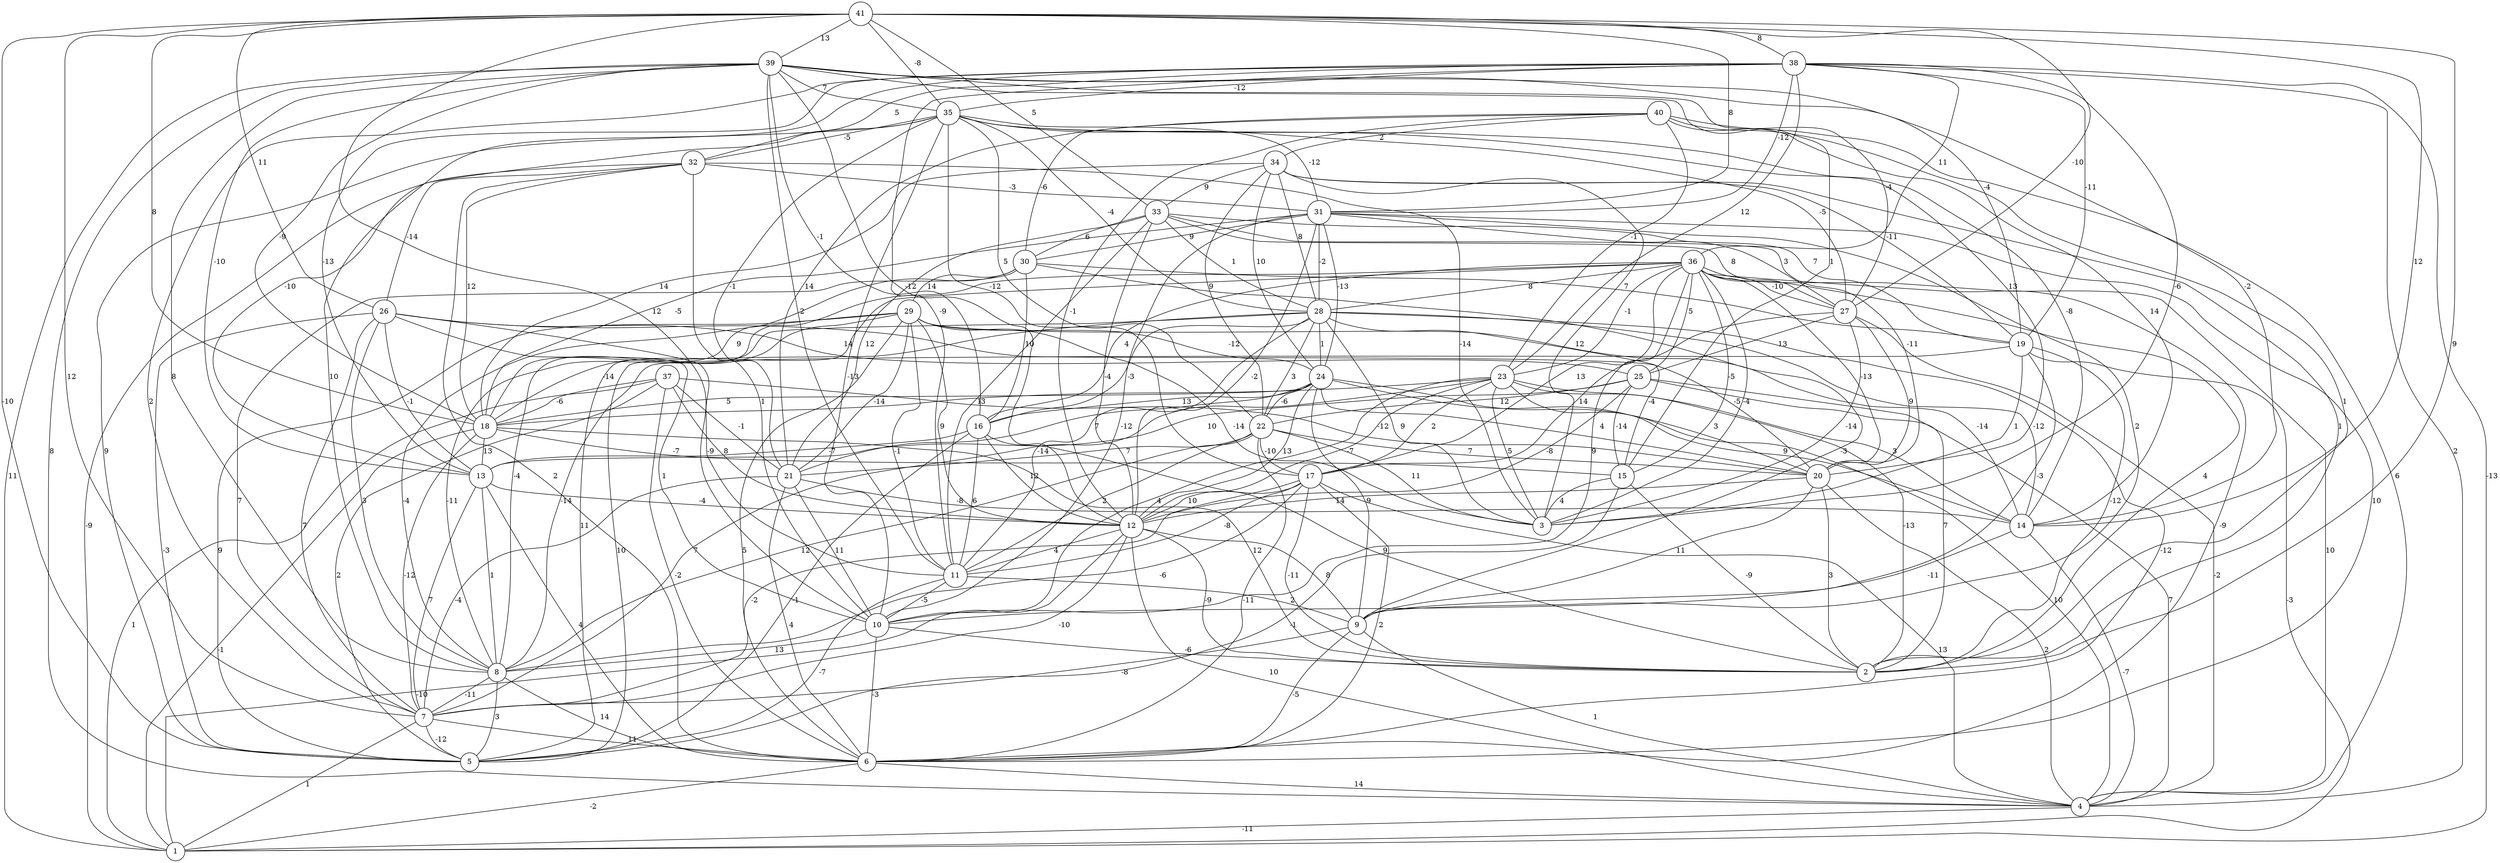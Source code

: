 graph { 
	 fontname="Helvetica,Arial,sans-serif" 
	 node [shape = circle]; 
	 41 -- 2 [label = "9"];
	 41 -- 5 [label = "-10"];
	 41 -- 7 [label = "12"];
	 41 -- 10 [label = "12"];
	 41 -- 14 [label = "12"];
	 41 -- 18 [label = "8"];
	 41 -- 26 [label = "11"];
	 41 -- 27 [label = "-10"];
	 41 -- 31 [label = "8"];
	 41 -- 33 [label = "5"];
	 41 -- 35 [label = "-8"];
	 41 -- 38 [label = "8"];
	 41 -- 39 [label = "13"];
	 40 -- 2 [label = "1"];
	 40 -- 4 [label = "6"];
	 40 -- 12 [label = "-1"];
	 40 -- 14 [label = "14"];
	 40 -- 21 [label = "14"];
	 40 -- 23 [label = "-1"];
	 40 -- 30 [label = "-6"];
	 40 -- 34 [label = "2"];
	 39 -- 1 [label = "11"];
	 39 -- 4 [label = "8"];
	 39 -- 8 [label = "8"];
	 39 -- 11 [label = "2"];
	 39 -- 12 [label = "-12"];
	 39 -- 13 [label = "-10"];
	 39 -- 14 [label = "-2"];
	 39 -- 15 [label = "1"];
	 39 -- 16 [label = "-1"];
	 39 -- 18 [label = "-9"];
	 39 -- 19 [label = "-4"];
	 39 -- 27 [label = "-4"];
	 39 -- 35 [label = "7"];
	 38 -- 1 [label = "-13"];
	 38 -- 3 [label = "-6"];
	 38 -- 4 [label = "2"];
	 38 -- 7 [label = "2"];
	 38 -- 8 [label = "10"];
	 38 -- 11 [label = "-9"];
	 38 -- 13 [label = "-13"];
	 38 -- 19 [label = "-11"];
	 38 -- 23 [label = "12"];
	 38 -- 31 [label = "-12"];
	 38 -- 32 [label = "5"];
	 38 -- 35 [label = "-12"];
	 38 -- 36 [label = "11"];
	 37 -- 1 [label = "1"];
	 37 -- 5 [label = "2"];
	 37 -- 6 [label = "-2"];
	 37 -- 12 [label = "8"];
	 37 -- 18 [label = "-6"];
	 37 -- 20 [label = "-12"];
	 37 -- 21 [label = "-1"];
	 36 -- 2 [label = "4"];
	 36 -- 3 [label = "-4"];
	 36 -- 4 [label = "10"];
	 36 -- 5 [label = "11"];
	 36 -- 6 [label = "-9"];
	 36 -- 8 [label = "-4"];
	 36 -- 10 [label = "9"];
	 36 -- 15 [label = "-5"];
	 36 -- 16 [label = "4"];
	 36 -- 17 [label = "13"];
	 36 -- 20 [label = "-13"];
	 36 -- 23 [label = "-1"];
	 36 -- 25 [label = "5"];
	 36 -- 27 [label = "-10"];
	 36 -- 28 [label = "8"];
	 35 -- 5 [label = "9"];
	 35 -- 10 [label = "-13"];
	 35 -- 13 [label = "-10"];
	 35 -- 14 [label = "-8"];
	 35 -- 17 [label = "-12"];
	 35 -- 20 [label = "13"];
	 35 -- 21 [label = "-1"];
	 35 -- 22 [label = "5"];
	 35 -- 27 [label = "-5"];
	 35 -- 28 [label = "-4"];
	 35 -- 31 [label = "-12"];
	 35 -- 32 [label = "-5"];
	 34 -- 2 [label = "1"];
	 34 -- 3 [label = "12"];
	 34 -- 18 [label = "14"];
	 34 -- 19 [label = "-11"];
	 34 -- 22 [label = "9"];
	 34 -- 24 [label = "10"];
	 34 -- 28 [label = "8"];
	 34 -- 33 [label = "9"];
	 33 -- 11 [label = "1"];
	 33 -- 12 [label = "-4"];
	 33 -- 19 [label = "7"];
	 33 -- 20 [label = "-11"];
	 33 -- 21 [label = "12"];
	 33 -- 27 [label = "8"];
	 33 -- 28 [label = "1"];
	 33 -- 30 [label = "6"];
	 32 -- 1 [label = "-9"];
	 32 -- 3 [label = "-14"];
	 32 -- 6 [label = "2"];
	 32 -- 10 [label = "1"];
	 32 -- 18 [label = "12"];
	 32 -- 26 [label = "-14"];
	 32 -- 31 [label = "-3"];
	 31 -- 6 [label = "10"];
	 31 -- 9 [label = "2"];
	 31 -- 10 [label = "-12"];
	 31 -- 12 [label = "-2"];
	 31 -- 18 [label = "-5"];
	 31 -- 24 [label = "-13"];
	 31 -- 27 [label = "3"];
	 31 -- 28 [label = "-2"];
	 31 -- 30 [label = "9"];
	 30 -- 7 [label = "7"];
	 30 -- 9 [label = "-3"];
	 30 -- 16 [label = "10"];
	 30 -- 18 [label = "9"];
	 30 -- 19 [label = "7"];
	 30 -- 29 [label = "14"];
	 29 -- 3 [label = "-14"];
	 29 -- 5 [label = "9"];
	 29 -- 6 [label = "5"];
	 29 -- 8 [label = "-4"];
	 29 -- 11 [label = "-1"];
	 29 -- 12 [label = "9"];
	 29 -- 14 [label = "-14"];
	 29 -- 18 [label = "-14"];
	 29 -- 21 [label = "-14"];
	 29 -- 24 [label = "-12"];
	 28 -- 3 [label = "9"];
	 28 -- 5 [label = "10"];
	 28 -- 6 [label = "-12"];
	 28 -- 8 [label = "-11"];
	 28 -- 11 [label = "-14"];
	 28 -- 14 [label = "-12"];
	 28 -- 15 [label = "-4"];
	 28 -- 16 [label = "-3"];
	 28 -- 22 [label = "3"];
	 28 -- 24 [label = "1"];
	 27 -- 3 [label = "-14"];
	 27 -- 4 [label = "-2"];
	 27 -- 17 [label = "14"];
	 27 -- 20 [label = "9"];
	 27 -- 25 [label = "13"];
	 26 -- 5 [label = "-3"];
	 26 -- 7 [label = "7"];
	 26 -- 8 [label = "3"];
	 26 -- 10 [label = "1"];
	 26 -- 11 [label = "-9"];
	 26 -- 13 [label = "-1"];
	 26 -- 20 [label = "-5"];
	 26 -- 25 [label = "14"];
	 25 -- 2 [label = "7"];
	 25 -- 4 [label = "7"];
	 25 -- 12 [label = "-8"];
	 25 -- 13 [label = "10"];
	 25 -- 15 [label = "-14"];
	 25 -- 22 [label = "12"];
	 24 -- 4 [label = "10"];
	 24 -- 9 [label = "9"];
	 24 -- 12 [label = "13"];
	 24 -- 14 [label = "9"];
	 24 -- 16 [label = "13"];
	 24 -- 18 [label = "5"];
	 24 -- 20 [label = "4"];
	 24 -- 21 [label = "7"];
	 24 -- 22 [label = "-6"];
	 23 -- 2 [label = "-13"];
	 23 -- 3 [label = "5"];
	 23 -- 7 [label = "7"];
	 23 -- 10 [label = "4"];
	 23 -- 12 [label = "-7"];
	 23 -- 14 [label = "3"];
	 23 -- 17 [label = "2"];
	 23 -- 18 [label = "-3"];
	 23 -- 20 [label = "3"];
	 22 -- 3 [label = "11"];
	 22 -- 6 [label = "-11"];
	 22 -- 8 [label = "12"];
	 22 -- 11 [label = "2"];
	 22 -- 17 [label = "-10"];
	 22 -- 20 [label = "7"];
	 22 -- 21 [label = "7"];
	 21 -- 6 [label = "4"];
	 21 -- 7 [label = "-4"];
	 21 -- 10 [label = "11"];
	 21 -- 14 [label = "-8"];
	 20 -- 2 [label = "3"];
	 20 -- 4 [label = "2"];
	 20 -- 9 [label = "11"];
	 20 -- 12 [label = "14"];
	 19 -- 1 [label = "-3"];
	 19 -- 2 [label = "-12"];
	 19 -- 3 [label = "1"];
	 19 -- 8 [label = "-14"];
	 19 -- 9 [label = "-3"];
	 18 -- 1 [label = "-1"];
	 18 -- 2 [label = "12"];
	 18 -- 7 [label = "-12"];
	 18 -- 13 [label = "13"];
	 18 -- 15 [label = "-7"];
	 17 -- 2 [label = "-11"];
	 17 -- 4 [label = "13"];
	 17 -- 6 [label = "2"];
	 17 -- 7 [label = "-2"];
	 17 -- 8 [label = "-6"];
	 17 -- 11 [label = "-8"];
	 17 -- 12 [label = "10"];
	 16 -- 2 [label = "9"];
	 16 -- 5 [label = "-1"];
	 16 -- 11 [label = "6"];
	 16 -- 12 [label = "12"];
	 16 -- 13 [label = "-7"];
	 15 -- 2 [label = "-9"];
	 15 -- 3 [label = "4"];
	 15 -- 5 [label = "-1"];
	 14 -- 4 [label = "-7"];
	 14 -- 10 [label = "-11"];
	 13 -- 6 [label = "4"];
	 13 -- 7 [label = "7"];
	 13 -- 8 [label = "1"];
	 13 -- 12 [label = "-4"];
	 12 -- 1 [label = "-10"];
	 12 -- 2 [label = "-9"];
	 12 -- 4 [label = "10"];
	 12 -- 7 [label = "-10"];
	 12 -- 9 [label = "8"];
	 12 -- 11 [label = "4"];
	 11 -- 5 [label = "-7"];
	 11 -- 9 [label = "2"];
	 11 -- 10 [label = "-5"];
	 10 -- 2 [label = "-6"];
	 10 -- 6 [label = "-3"];
	 10 -- 8 [label = "13"];
	 9 -- 4 [label = "1"];
	 9 -- 6 [label = "-5"];
	 9 -- 7 [label = "-8"];
	 8 -- 5 [label = "3"];
	 8 -- 6 [label = "14"];
	 8 -- 7 [label = "-11"];
	 7 -- 1 [label = "1"];
	 7 -- 5 [label = "-12"];
	 7 -- 6 [label = "11"];
	 6 -- 1 [label = "-2"];
	 6 -- 4 [label = "14"];
	 4 -- 1 [label = "-11"];
	 1;
	 2;
	 3;
	 4;
	 5;
	 6;
	 7;
	 8;
	 9;
	 10;
	 11;
	 12;
	 13;
	 14;
	 15;
	 16;
	 17;
	 18;
	 19;
	 20;
	 21;
	 22;
	 23;
	 24;
	 25;
	 26;
	 27;
	 28;
	 29;
	 30;
	 31;
	 32;
	 33;
	 34;
	 35;
	 36;
	 37;
	 38;
	 39;
	 40;
	 41;
}
